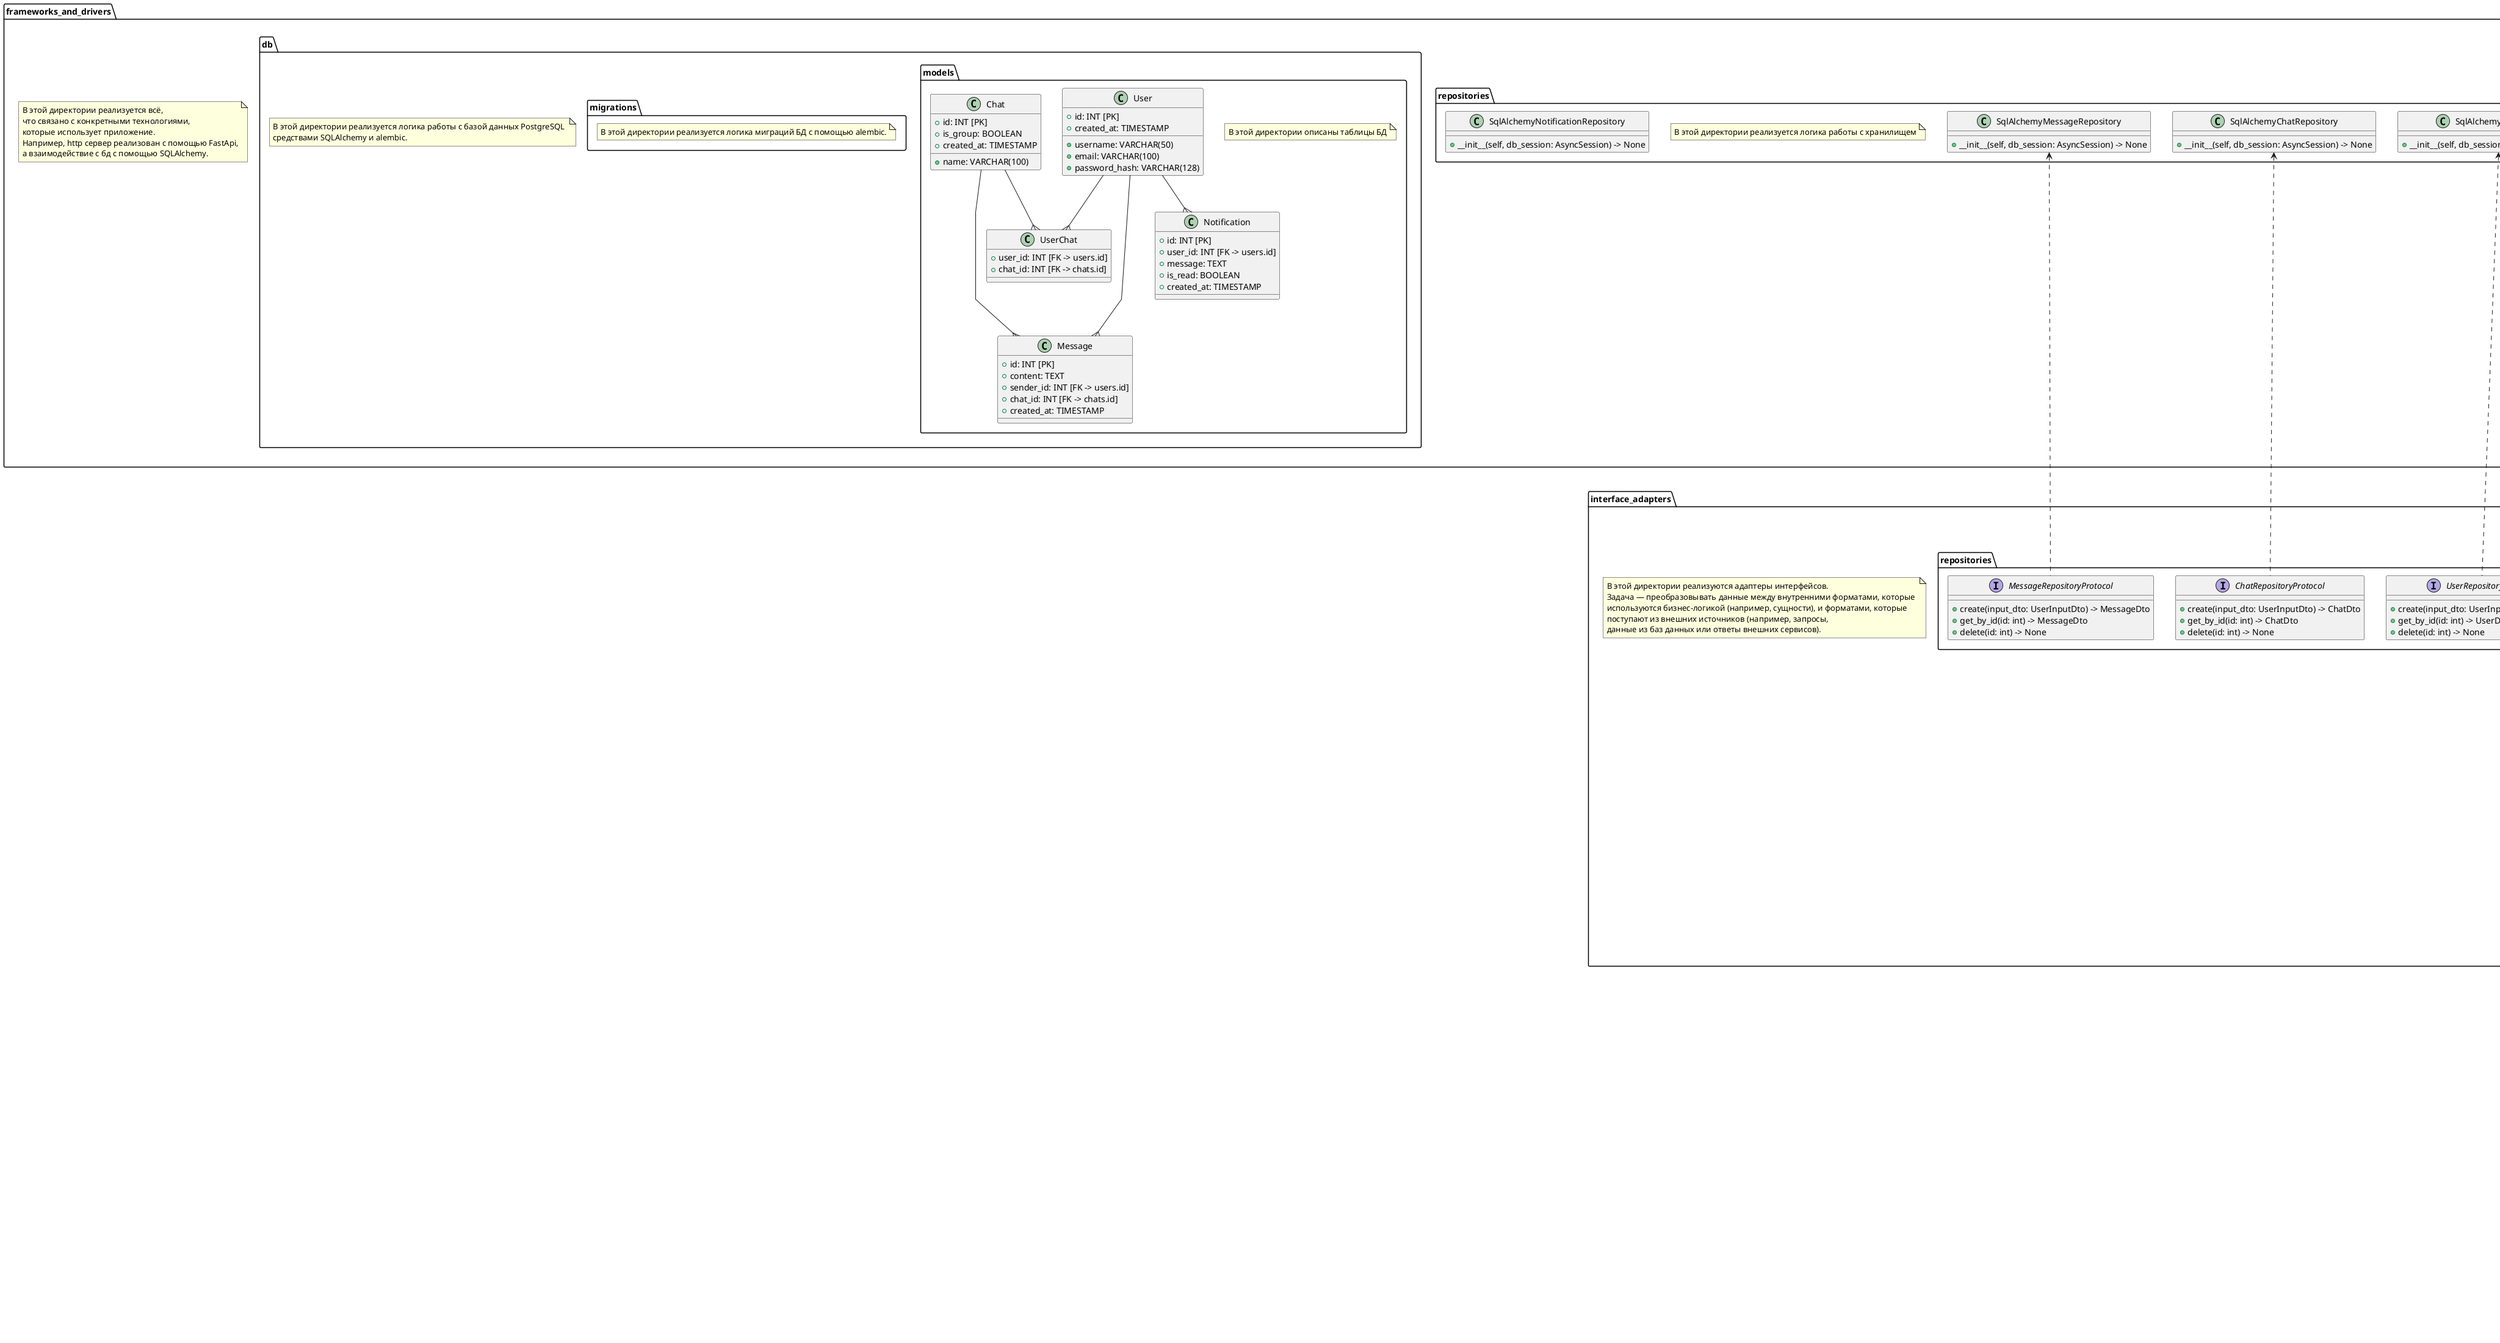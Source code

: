 @startuml msgr

skinparam linetype polyline

package "frameworks_and_drivers" {
    note as frameworks_and_drivers_description
        В этой директории реализуется всё,
        что связано с конкретными технологиями,
        которые использует приложение.
        Например, http сервер реализован с помощью FastApi,
        а взаимодействие с бд с помощью SQLAlchemy.
    end note
    package web {
        note as N1
        В этой директории расположены все файлы и логика для работы веб-сервера.
        end note
    }
    
    package repositories {
        note as repositories_description
        В этой директории реализуется логика работы с хранилищем
        end note
        class SqlAlchemyUserRepository {
            + __init__(self, db_session: AsyncSession) -> None
        }
        class SqlAlchemyChatRepository {
            + __init__(self, db_session: AsyncSession) -> None
        }
        class SqlAlchemyMessageRepository {
            + __init__(self, db_session: AsyncSession) -> None
        }
        class SqlAlchemyNotificationRepository {
            + __init__(self, db_session: AsyncSession) -> None
        }
    }

    package db {
        note as db_description
        В этой директории реализуется логика работы с базой данных PostgreSQL 
        средствами SQLAlchemy и alembic.
        end note
        package "models" {
            note as models_description
            В этой директории описаны таблицы БД
            end note  
            class User {
                + id: INT [PK]
                + username: VARCHAR(50)
                + email: VARCHAR(100)
                + password_hash: VARCHAR(128)
                + created_at: TIMESTAMP
            }
            class Chat {
                + id: INT [PK]
                + name: VARCHAR(100)
                + is_group: BOOLEAN
                + created_at: TIMESTAMP
            }
            class UserChat {
                + user_id: INT [FK -> users.id]
                + chat_id: INT [FK -> chats.id]
            }
            class Message {
                + id: INT [PK]
                + content: TEXT
                + sender_id: INT [FK -> users.id]
                + chat_id: INT [FK -> chats.id]
                + created_at: TIMESTAMP
            }
            class Notification {
                + id: INT [PK]
                + user_id: INT [FK -> users.id]
                + message: TEXT
                + is_read: BOOLEAN
                + created_at: TIMESTAMP
            }

            User --{ UserChat
            Chat --{ UserChat
            Chat ---{ Message
            User ---{ Message
            User --{ Notification
        }
        package "migrations" {
            note as migrations_description
            В этой директории реализуется логика миграций БД с помощью alembic.
            end note
        }
    }
}

package "interface_adapters" {
    note as interface_adapters_description
        В этой директории реализуются адаптеры интерфейсов.
        Задача — преобразовывать данные между внутренними форматами, которые 
        используются бизнес-логикой (например, сущности), и форматами, которые 
        поступают из внешних источников (например, запросы,
        данные из баз данных или ответы внешних сервисов).
    end note

    package controllers {
        note as controllers_description
        Контроллер в чистой архитектуре принимает данные (например, Pydantic 
        модели из FastAPI), но эти данные должны быть преобразованы в DTO (layer_dtos), 
        которые используются для взаимодействия с бизнес-логикой (UseCase). Это изолирует 
        бизнес-логику от деталей фреймворка (в данном случае, FastAPI и Pydantic) 
        и позволяет легко менять детали реализации входных данных, не затрагивая логику приложения.
        end note

        class UserController {
            + __init__(self, create_usecase: UserCreateUseCase, get_by_id_usecase: UserGetByIdUseCase, delete_usecase: UserDeleteUseCase, get_chats_usecase: UserGetChatsUseCase) -> None
            + create(user_input_dto: UserInputPydanticDto) -> UserPresenter
            + get_by_id(id: int) -> UserPresenter
            + delete(id: int) -> None
            + get_chats(offset: int, limit: int) -> PaginatedPresenter<ChatPresenter>
        }
        class ChatController {
            + __init__(self, create_usecase: ChatCreateUseCase, get_by_id_usecase: ChatGetByIdUseCase, delete_usecase: ChatDeleteUseCase, get_users_usecase: ChatGetUsersUseCase, add_user_usecase: ChatAddUserUseCase, delete_user_usecase: ChatDeleteUserUseCase) -> None
            + create(chat_input_dto: ChatInputPydanticDto) -> ChatPresenter
            + get_by_id(id: int) -> ChatPresenter
            + delete(id: int) -> None
            + get_users(offset: int, limit: int) -> PaginatedPresenter<UserPresenter>
            + add_user(id: int) -> None
            + delete_user(id: int) -> None
        }
        class MessageController {
            + __init__() -> None
        }
    }

    package presenters {
        note as presenters_description
        В этой директории реализуются презентеры, которые преобразуют данные из
        DTO логики (layer_dtos) в json сериализуемый объект, пригодный для ответа API.
        В реализации следует наследоваться от pydantic BaseModel
        end note
        class UserPresenter {
            + id: int
            + username: str
            + email: str
            + password_hash: str
            + created_at: datetime
        }
        class ChatPresenter {
            + id: int
            + name: str
            + is_group: bool
            + created_at: datetime
        }
        class MessagePresenter {
            + id: int
            + content: str
            + sender_id: int
            + chat_id: int
            + created_at: datetime
        }
        class PaginatedPresenter<T> {
            next: url
            previous: url
            result: list[T]
        }
    }

    package dtos {
        note as dtos_description
        В этой директории описаны DTO (Data Transfer Objects) — объекты,
        которые передаются между различными уровнями приложения.
        end note
        package request_dtos {
            note as request_dtos_description
            В этой директории описаны DTO, которые передаются от внешних источников 
            (например, от клиента) в приложение. В реализации следует наследоваться
            от pydantic BaseModel
            end note
            ' TODO описать pydantic модели запросов ws rpc api / external kafka rpc api / inner kafka api
            ' в контроллере назвал их как <сущность>InputPydanticDto
        }
        package layer_dtos {
            note as layer_dtos_description
            В этой директории описаны DTO, которые передаются между слоями и используются 
            непосредственно в логике приложения классами на уровне репозиториев/
            сценариев использования/сущностей. В реализации следует использовать 
            python dataclass.
            end note
            class UserInputDto {
                + username: str
                + email: str
                + password_hash: str
            }
            class ChatInputDto {
                + name: str
                + is_group: bool
            }
            class MessageInputDto {
                + content: str
                + sender_id: int
                + chat_id: int
            }
            class UserDto {
                + id: int
                + username: str
                + email: str
                + password_hash: str
                + created_at: datetime
            }
            class ChatDto {
                + id: int
                + name: str
                + is_group: bool
                + created_at: datetime
            }
            class MessageDto {
                + id: int
                + content: str
                + sender_id: int
                + chat_id: int
                + created_at: datetime
            }
        }
    }

    package repositories {
        note as repositories_description
        В этой директории реализованы протоколы репозиториев
        end note
        interface UserRepositoryProtocol {
            + create(input_dto: UserInputDto) -> UserDto
            + get_by_id(id: int) -> UserDto
            + delete(id: int) -> None
        }
        interface ChatRepositoryProtocol {
            + create(input_dto: UserInputDto) -> ChatDto
            + get_by_id(id: int) -> ChatDto
            + delete(id: int) -> None
        }
        interface MessageRepositoryProtocol {
            + create(input_dto: UserInputDto) -> MessageDto
            + get_by_id(id: int) -> MessageDto
            + delete(id: int) -> None
        }
    }
}

package usecases {
    note as usecases_description
        В этой директории реализуется бизнес-логика приложения.
        Задача - описать все бизнес-процессы, которые касаются домменных объектов.
    end note
    abstract class AbstractUseCase {
        + execute(*args, **kwargs) -> Any
    }
    package user_domain {
        class UserCreateUseCase {
            + __init__(user_repository: UserRepositoryProtocol) -> None
            + execute(input_dto: UserInputDto) -> UserDto
        }
        class UserGetByIdUseCase {
            + __init__(user_repository: UserRepositoryProtocol) -> None
            + execute(id: int) -> UserDto
        }
        class UserDeleteUseCase {
            + __init__(user_repository: UserRepositoryProtocol) -> None
            + execute(id: int) -> None
        }
        class UserGetChatsUseCase {
            + __init__(user_repository: UserRepositoryProtocol) -> None
            + execute(offset: int, limit: int) -> list[ChatDto]
        }
    }
    package chat_domain {
        class ChatCreateUseCase {
            + __init__(chat_repository: ChatRepositoryProtocol) -> None
            + execute(input_dto: ChatInputDto) -> ChatDto
        }
        class ChatGetByIdUseCase {
            + __init__(chat_repository: ChatRepositoryProtocol) -> None
            + execute(id: int) -> ChatDto
        }
        class ChatDeleteUseCase {
            + __init__(chat_repository: ChatRepositoryProtocol) -> None
            + execute(id: int) -> None
        }
        class ChatGetUsersUseCase {
            + __init__(user_repository: UserRepositoryProtocol) -> None
            + execute(offset: int, limit: int) -> list[UserDto]
        }
    }
    package message_domain {
    }
}

package entities {
    note as entities_description
        Место для сущностей,
        которые могут использоваться
        в различных областях кода:
        например, enum статусов.
    end note
}

' global flow
frameworks_and_drivers -down---> interface_adapters
interface_adapters -down---> usecases
usecases -down---> entities

UserRepositoryProtocol ..up..> SqlAlchemyUserRepository
ChatRepositoryProtocol ..up..> SqlAlchemyChatRepository
MessageRepositoryProtocol ..up..> SqlAlchemyMessageRepository

@enduml